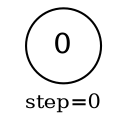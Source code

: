 digraph {
  graph  [labelloc=bottom,labeljust=left,fontsize="10",label="step=0"];
  "399" [shape=circle,peripheries="1",label=<0>,labelfontcolor=black,color=black];
}